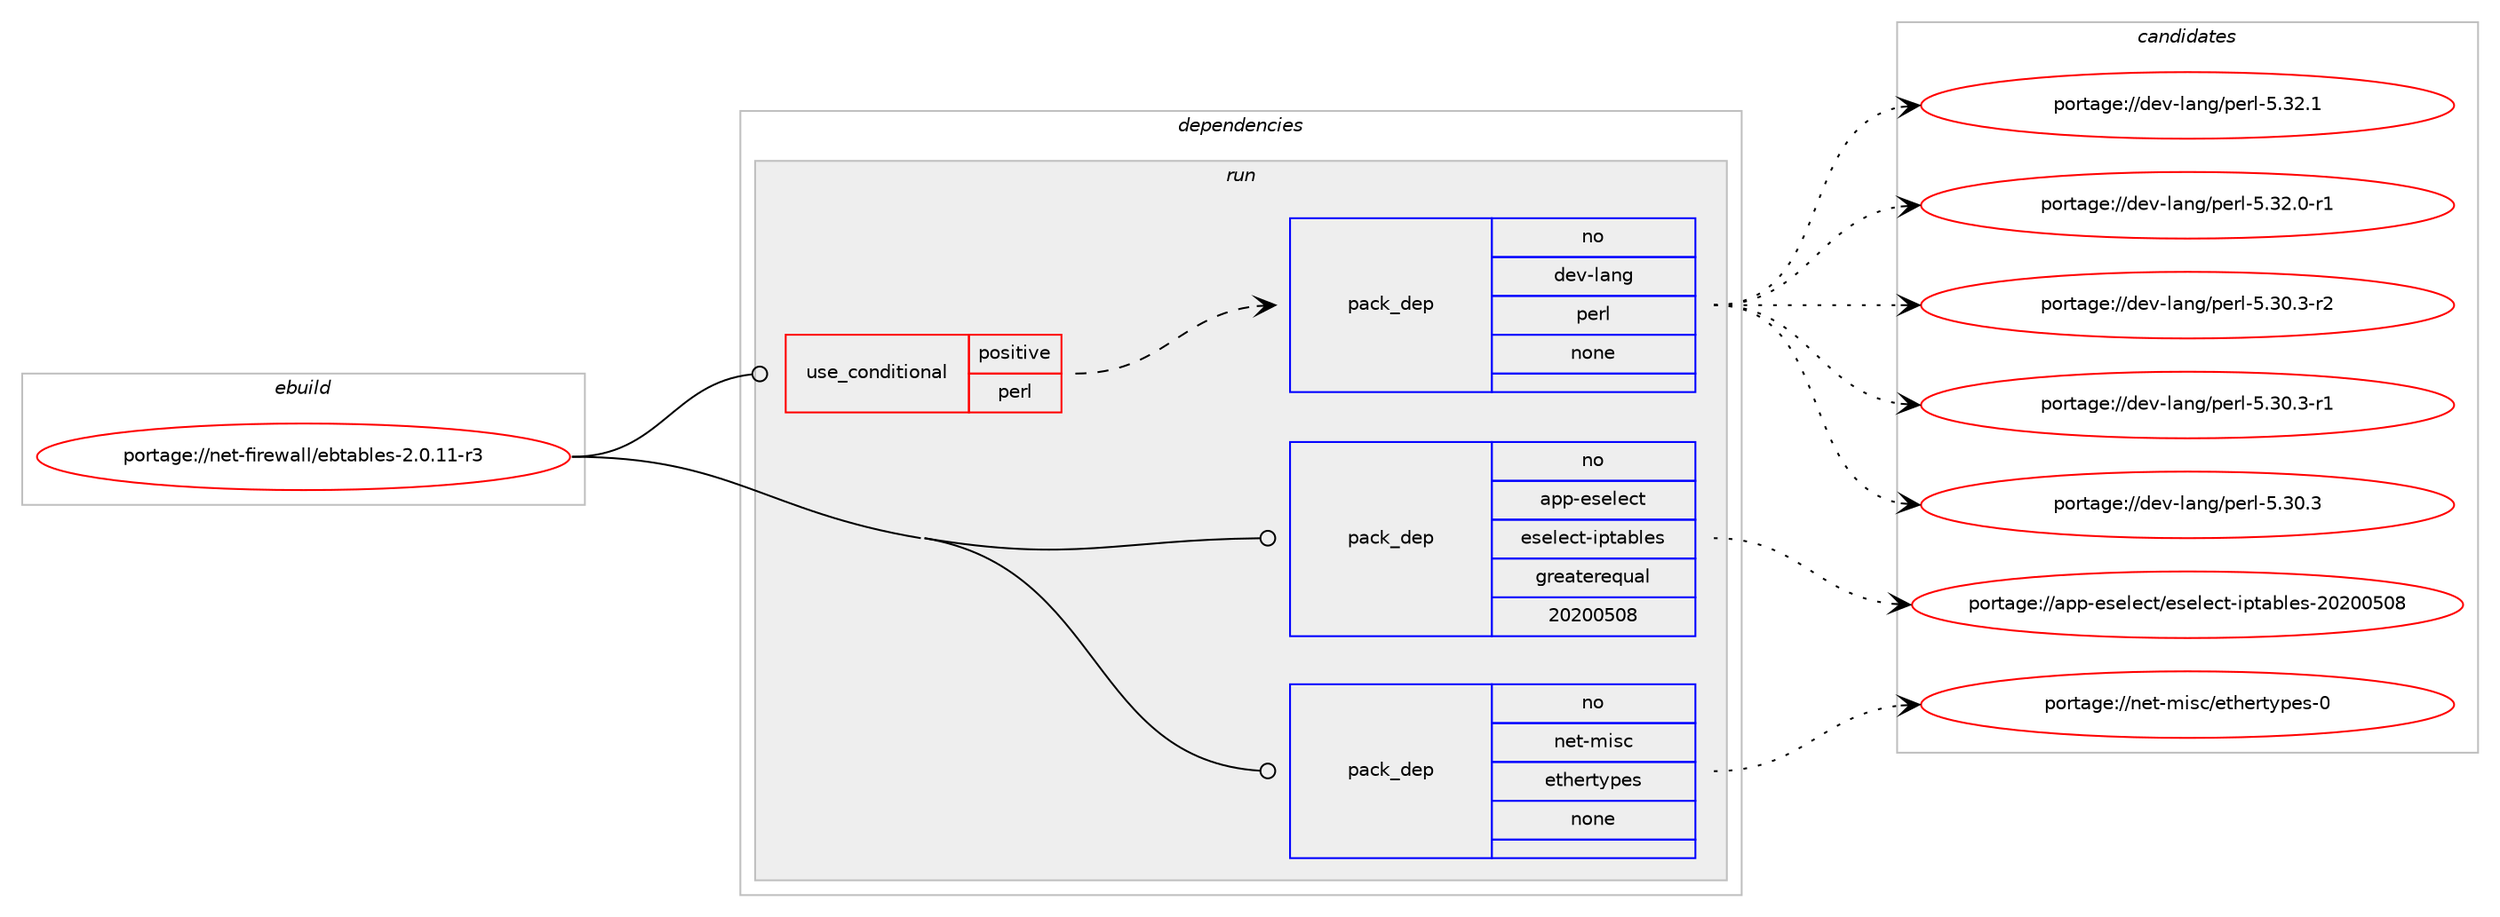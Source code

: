 digraph prolog {

# *************
# Graph options
# *************

newrank=true;
concentrate=true;
compound=true;
graph [rankdir=LR,fontname=Helvetica,fontsize=10,ranksep=1.5];#, ranksep=2.5, nodesep=0.2];
edge  [arrowhead=vee];
node  [fontname=Helvetica,fontsize=10];

# **********
# The ebuild
# **********

subgraph cluster_leftcol {
color=gray;
rank=same;
label=<<i>ebuild</i>>;
id [label="portage://net-firewall/ebtables-2.0.11-r3", color=red, width=4, href="../net-firewall/ebtables-2.0.11-r3.svg"];
}

# ****************
# The dependencies
# ****************

subgraph cluster_midcol {
color=gray;
label=<<i>dependencies</i>>;
subgraph cluster_compile {
fillcolor="#eeeeee";
style=filled;
label=<<i>compile</i>>;
}
subgraph cluster_compileandrun {
fillcolor="#eeeeee";
style=filled;
label=<<i>compile and run</i>>;
}
subgraph cluster_run {
fillcolor="#eeeeee";
style=filled;
label=<<i>run</i>>;
subgraph cond5252 {
dependency17632 [label=<<TABLE BORDER="0" CELLBORDER="1" CELLSPACING="0" CELLPADDING="4"><TR><TD ROWSPAN="3" CELLPADDING="10">use_conditional</TD></TR><TR><TD>positive</TD></TR><TR><TD>perl</TD></TR></TABLE>>, shape=none, color=red];
subgraph pack12208 {
dependency17633 [label=<<TABLE BORDER="0" CELLBORDER="1" CELLSPACING="0" CELLPADDING="4" WIDTH="220"><TR><TD ROWSPAN="6" CELLPADDING="30">pack_dep</TD></TR><TR><TD WIDTH="110">no</TD></TR><TR><TD>dev-lang</TD></TR><TR><TD>perl</TD></TR><TR><TD>none</TD></TR><TR><TD></TD></TR></TABLE>>, shape=none, color=blue];
}
dependency17632:e -> dependency17633:w [weight=20,style="dashed",arrowhead="vee"];
}
id:e -> dependency17632:w [weight=20,style="solid",arrowhead="odot"];
subgraph pack12209 {
dependency17634 [label=<<TABLE BORDER="0" CELLBORDER="1" CELLSPACING="0" CELLPADDING="4" WIDTH="220"><TR><TD ROWSPAN="6" CELLPADDING="30">pack_dep</TD></TR><TR><TD WIDTH="110">no</TD></TR><TR><TD>app-eselect</TD></TR><TR><TD>eselect-iptables</TD></TR><TR><TD>greaterequal</TD></TR><TR><TD>20200508</TD></TR></TABLE>>, shape=none, color=blue];
}
id:e -> dependency17634:w [weight=20,style="solid",arrowhead="odot"];
subgraph pack12210 {
dependency17635 [label=<<TABLE BORDER="0" CELLBORDER="1" CELLSPACING="0" CELLPADDING="4" WIDTH="220"><TR><TD ROWSPAN="6" CELLPADDING="30">pack_dep</TD></TR><TR><TD WIDTH="110">no</TD></TR><TR><TD>net-misc</TD></TR><TR><TD>ethertypes</TD></TR><TR><TD>none</TD></TR><TR><TD></TD></TR></TABLE>>, shape=none, color=blue];
}
id:e -> dependency17635:w [weight=20,style="solid",arrowhead="odot"];
}
}

# **************
# The candidates
# **************

subgraph cluster_choices {
rank=same;
color=gray;
label=<<i>candidates</i>>;

subgraph choice12208 {
color=black;
nodesep=1;
choice10010111845108971101034711210111410845534651504649 [label="portage://dev-lang/perl-5.32.1", color=red, width=4,href="../dev-lang/perl-5.32.1.svg"];
choice100101118451089711010347112101114108455346515046484511449 [label="portage://dev-lang/perl-5.32.0-r1", color=red, width=4,href="../dev-lang/perl-5.32.0-r1.svg"];
choice100101118451089711010347112101114108455346514846514511450 [label="portage://dev-lang/perl-5.30.3-r2", color=red, width=4,href="../dev-lang/perl-5.30.3-r2.svg"];
choice100101118451089711010347112101114108455346514846514511449 [label="portage://dev-lang/perl-5.30.3-r1", color=red, width=4,href="../dev-lang/perl-5.30.3-r1.svg"];
choice10010111845108971101034711210111410845534651484651 [label="portage://dev-lang/perl-5.30.3", color=red, width=4,href="../dev-lang/perl-5.30.3.svg"];
dependency17633:e -> choice10010111845108971101034711210111410845534651504649:w [style=dotted,weight="100"];
dependency17633:e -> choice100101118451089711010347112101114108455346515046484511449:w [style=dotted,weight="100"];
dependency17633:e -> choice100101118451089711010347112101114108455346514846514511450:w [style=dotted,weight="100"];
dependency17633:e -> choice100101118451089711010347112101114108455346514846514511449:w [style=dotted,weight="100"];
dependency17633:e -> choice10010111845108971101034711210111410845534651484651:w [style=dotted,weight="100"];
}
subgraph choice12209 {
color=black;
nodesep=1;
choice9711211245101115101108101991164710111510110810199116451051121169798108101115455048504848534856 [label="portage://app-eselect/eselect-iptables-20200508", color=red, width=4,href="../app-eselect/eselect-iptables-20200508.svg"];
dependency17634:e -> choice9711211245101115101108101991164710111510110810199116451051121169798108101115455048504848534856:w [style=dotted,weight="100"];
}
subgraph choice12210 {
color=black;
nodesep=1;
choice1101011164510910511599471011161041011141161211121011154548 [label="portage://net-misc/ethertypes-0", color=red, width=4,href="../net-misc/ethertypes-0.svg"];
dependency17635:e -> choice1101011164510910511599471011161041011141161211121011154548:w [style=dotted,weight="100"];
}
}

}
